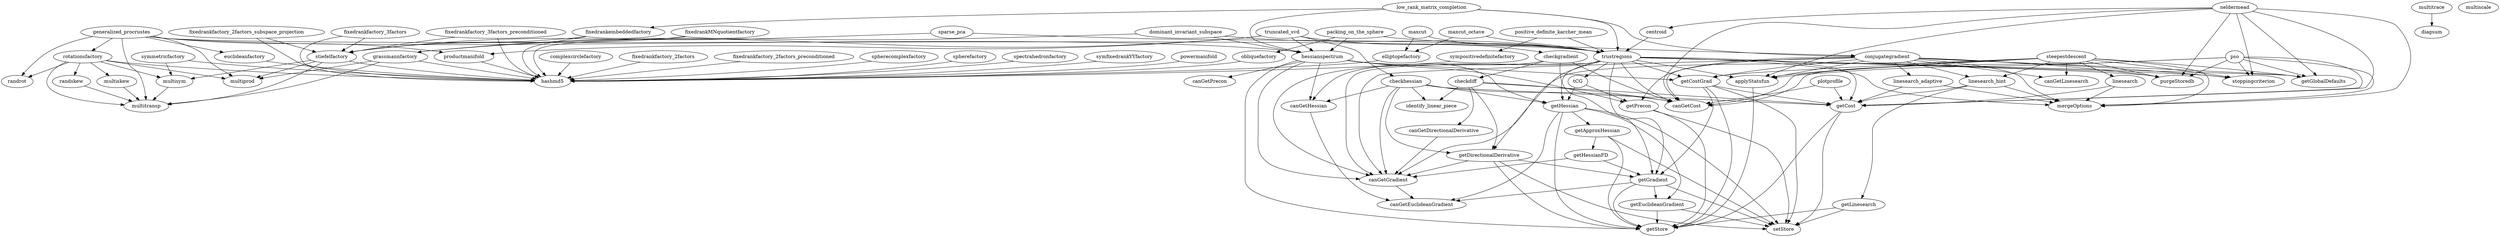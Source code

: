 /* Created by mdot for Matlab */
digraph m2html {
  dominant_invariant_subspace -> grassmannfactory;
  dominant_invariant_subspace -> trustregions;
  dominant_invariant_subspace -> hessianspectrum;
  generalized_procrustes -> euclideanfactory;
  generalized_procrustes -> randrot;
  generalized_procrustes -> rotationsfactory;
  generalized_procrustes -> trustregions;
  generalized_procrustes -> hessianspectrum;
  generalized_procrustes -> multiprod;
  generalized_procrustes -> multitransp;
  generalized_procrustes -> productmanifold;
  low_rank_matrix_completion -> fixedrankembeddedfactory;
  low_rank_matrix_completion -> conjugategradient;
  low_rank_matrix_completion -> trustregions;
  low_rank_matrix_completion -> hessianspectrum;
  maxcut -> elliptopefactory;
  maxcut -> trustregions;
  maxcut_octave -> elliptopefactory;
  maxcut_octave -> trustregions;
  packing_on_the_sphere -> obliquefactory;
  packing_on_the_sphere -> conjugategradient;
  packing_on_the_sphere -> hessianspectrum;
  positive_definite_karcher_mean -> sympositivedefinitefactory;
  positive_definite_karcher_mean -> trustregions;
  sparse_pca -> stiefelfactory;
  sparse_pca -> trustregions;
  truncated_svd -> grassmannfactory;
  truncated_svd -> trustregions;
  truncated_svd -> checkgradient;
  truncated_svd -> checkhessian;
  truncated_svd -> hessianspectrum;
  truncated_svd -> productmanifold;
  complexcirclefactory -> hashmd5;
  euclideanfactory -> hashmd5;
  symmetricfactory -> hashmd5;
  symmetricfactory -> multisym;
  fixedrankMNquotientfactory -> stiefelfactory;
  fixedrankMNquotientfactory -> hashmd5;
  fixedrankembeddedfactory -> stiefelfactory;
  fixedrankembeddedfactory -> hashmd5;
  fixedrankfactory_2factors -> hashmd5;
  fixedrankfactory_2factors_preconditioned -> hashmd5;
  fixedrankfactory_2factors_subspace_projection -> stiefelfactory;
  fixedrankfactory_2factors_subspace_projection -> hashmd5;
  fixedrankfactory_3factors -> stiefelfactory;
  fixedrankfactory_3factors -> hashmd5;
  fixedrankfactory_3factors_preconditioned -> stiefelfactory;
  fixedrankfactory_3factors_preconditioned -> hashmd5;
  grassmannfactory -> hashmd5;
  grassmannfactory -> multiprod;
  grassmannfactory -> multitransp;
  obliquefactory -> hashmd5;
  randskew -> multitransp;
  rotationsfactory -> randrot;
  rotationsfactory -> randskew;
  rotationsfactory -> hashmd5;
  rotationsfactory -> multiprod;
  rotationsfactory -> multiskew;
  rotationsfactory -> multisym;
  rotationsfactory -> multitransp;
  spherecomplexfactory -> hashmd5;
  spherefactory -> hashmd5;
  stiefelfactory -> hashmd5;
  stiefelfactory -> multiprod;
  stiefelfactory -> multisym;
  stiefelfactory -> multitransp;
  elliptopefactory -> hashmd5;
  spectrahedronfactory -> hashmd5;
  symfixedrankYYfactory -> hashmd5;
  sympositivedefinitefactory -> hashmd5;
  applyStatsfun -> getStore;
  canGetDirectionalDerivative -> canGetGradient;
  canGetGradient -> canGetEuclideanGradient;
  canGetHessian -> canGetEuclideanGradient;
  getApproxHessian -> getHessianFD;
  getApproxHessian -> getStore;
  getApproxHessian -> setStore;
  getCost -> getStore;
  getCost -> setStore;
  getCostGrad -> getCost;
  getCostGrad -> getGradient;
  getCostGrad -> getStore;
  getCostGrad -> setStore;
  getDirectionalDerivative -> canGetGradient;
  getDirectionalDerivative -> getGradient;
  getDirectionalDerivative -> getStore;
  getDirectionalDerivative -> setStore;
  getEuclideanGradient -> getStore;
  getEuclideanGradient -> setStore;
  getGradient -> canGetEuclideanGradient;
  getGradient -> getEuclideanGradient;
  getGradient -> getStore;
  getGradient -> setStore;
  getHessian -> canGetEuclideanGradient;
  getHessian -> getApproxHessian;
  getHessian -> getEuclideanGradient;
  getHessian -> getStore;
  getHessian -> setStore;
  getHessianFD -> canGetGradient;
  getHessianFD -> getGradient;
  getLinesearch -> getStore;
  getLinesearch -> setStore;
  getPrecon -> getStore;
  getPrecon -> setStore;
  conjugategradient -> applyStatsfun;
  conjugategradient -> canGetCost;
  conjugategradient -> canGetGradient;
  conjugategradient -> canGetLinesearch;
  conjugategradient -> getCostGrad;
  conjugategradient -> getGlobalDefaults;
  conjugategradient -> getPrecon;
  conjugategradient -> mergeOptions;
  conjugategradient -> purgeStoredb;
  conjugategradient -> stoppingcriterion;
  conjugategradient -> linesearch_adaptive;
  conjugategradient -> linesearch_hint;
  linesearch -> getCost;
  linesearch -> mergeOptions;
  linesearch_adaptive -> getCost;
  linesearch_adaptive -> mergeOptions;
  linesearch_hint -> getCost;
  linesearch_hint -> getLinesearch;
  linesearch_hint -> mergeOptions;
  centroid -> trustregions;
  neldermead -> applyStatsfun;
  neldermead -> canGetCost;
  neldermead -> getCost;
  neldermead -> getGlobalDefaults;
  neldermead -> mergeOptions;
  neldermead -> purgeStoredb;
  neldermead -> stoppingcriterion;
  neldermead -> centroid;
  pso -> applyStatsfun;
  pso -> canGetCost;
  pso -> getCost;
  pso -> getGlobalDefaults;
  pso -> mergeOptions;
  pso -> purgeStoredb;
  pso -> stoppingcriterion;
  steepestdescent -> applyStatsfun;
  steepestdescent -> canGetCost;
  steepestdescent -> canGetGradient;
  steepestdescent -> canGetLinesearch;
  steepestdescent -> getCostGrad;
  steepestdescent -> getGlobalDefaults;
  steepestdescent -> mergeOptions;
  steepestdescent -> purgeStoredb;
  steepestdescent -> stoppingcriterion;
  steepestdescent -> linesearch;
  steepestdescent -> linesearch_hint;
  tCG -> getHessian;
  tCG -> getPrecon;
  trustregions -> applyStatsfun;
  trustregions -> canGetCost;
  trustregions -> canGetGradient;
  trustregions -> canGetHessian;
  trustregions -> getCost;
  trustregions -> getCostGrad;
  trustregions -> getDirectionalDerivative;
  trustregions -> getGlobalDefaults;
  trustregions -> getGradient;
  trustregions -> getHessian;
  trustregions -> mergeOptions;
  trustregions -> purgeStoredb;
  trustregions -> stoppingcriterion;
  trustregions -> tCG;
  checkdiff -> canGetCost;
  checkdiff -> canGetDirectionalDerivative;
  checkdiff -> getCost;
  checkdiff -> getDirectionalDerivative;
  checkdiff -> identify_linear_piece;
  checkgradient -> canGetCost;
  checkgradient -> canGetGradient;
  checkgradient -> getGradient;
  checkgradient -> checkdiff;
  checkhessian -> canGetCost;
  checkhessian -> canGetGradient;
  checkhessian -> canGetHessian;
  checkhessian -> getCost;
  checkhessian -> getDirectionalDerivative;
  checkhessian -> getHessian;
  checkhessian -> identify_linear_piece;
  hessianspectrum -> canGetGradient;
  hessianspectrum -> canGetHessian;
  hessianspectrum -> canGetPrecon;
  hessianspectrum -> getCostGrad;
  hessianspectrum -> getHessian;
  hessianspectrum -> getPrecon;
  hessianspectrum -> getStore;
  multiskew -> multitransp;
  multisym -> multitransp;
  multitrace -> diagsum;
  plotprofile -> canGetCost;
  plotprofile -> getCost;
  powermanifold -> hashmd5;
  productmanifold -> hashmd5;

  dominant_invariant_subspace [URL="examples/dominant_invariant_subspace.html"];
  generalized_procrustes [URL="examples/generalized_procrustes.html"];
  low_rank_matrix_completion [URL="examples/low_rank_matrix_completion.html"];
  maxcut [URL="examples/maxcut.html"];
  maxcut_octave [URL="examples/maxcut_octave.html"];
  packing_on_the_sphere [URL="examples/packing_on_the_sphere.html"];
  positive_definite_karcher_mean [URL="examples/positive_definite_karcher_mean.html"];
  sparse_pca [URL="examples/sparse_pca.html"];
  truncated_svd [URL="examples/truncated_svd.html"];
  complexcirclefactory [URL="manopt/manifolds/complexcircle/complexcirclefactory.html"];
  euclideanfactory [URL="manopt/manifolds/euclidean/euclideanfactory.html"];
  symmetricfactory [URL="manopt/manifolds/euclidean/symmetricfactory.html"];
  fixedrankMNquotientfactory [URL="manopt/manifolds/fixedrank/fixedrankMNquotientfactory.html"];
  fixedrankembeddedfactory [URL="manopt/manifolds/fixedrank/fixedrankembeddedfactory.html"];
  fixedrankfactory_2factors [URL="manopt/manifolds/fixedrank/fixedrankfactory_2factors.html"];
  fixedrankfactory_2factors_preconditioned [URL="manopt/manifolds/fixedrank/fixedrankfactory_2factors_preconditioned.html"];
  fixedrankfactory_2factors_subspace_projection [URL="manopt/manifolds/fixedrank/fixedrankfactory_2factors_subspace_projection.html"];
  fixedrankfactory_3factors [URL="manopt/manifolds/fixedrank/fixedrankfactory_3factors.html"];
  fixedrankfactory_3factors_preconditioned [URL="manopt/manifolds/fixedrank/fixedrankfactory_3factors_preconditioned.html"];
  grassmannfactory [URL="manopt/manifolds/grassmann/grassmannfactory.html"];
  obliquefactory [URL="manopt/manifolds/oblique/obliquefactory.html"];
  randrot [URL="manopt/manifolds/rotations/randrot.html"];
  randskew [URL="manopt/manifolds/rotations/randskew.html"];
  rotationsfactory [URL="manopt/manifolds/rotations/rotationsfactory.html"];
  spherecomplexfactory [URL="manopt/manifolds/sphere/spherecomplexfactory.html"];
  spherefactory [URL="manopt/manifolds/sphere/spherefactory.html"];
  stiefelfactory [URL="manopt/manifolds/stiefel/stiefelfactory.html"];
  elliptopefactory [URL="manopt/manifolds/symfixedrank/elliptopefactory.html"];
  spectrahedronfactory [URL="manopt/manifolds/symfixedrank/spectrahedronfactory.html"];
  symfixedrankYYfactory [URL="manopt/manifolds/symfixedrank/symfixedrankYYfactory.html"];
  sympositivedefinitefactory [URL="manopt/manifolds/symfixedrank/sympositivedefinitefactory.html"];
  applyStatsfun [URL="manopt/privatetools/applyStatsfun.html"];
  canGetCost [URL="manopt/privatetools/canGetCost.html"];
  canGetDirectionalDerivative [URL="manopt/privatetools/canGetDirectionalDerivative.html"];
  canGetEuclideanGradient [URL="manopt/privatetools/canGetEuclideanGradient.html"];
  canGetGradient [URL="manopt/privatetools/canGetGradient.html"];
  canGetHessian [URL="manopt/privatetools/canGetHessian.html"];
  canGetLinesearch [URL="manopt/privatetools/canGetLinesearch.html"];
  canGetPrecon [URL="manopt/privatetools/canGetPrecon.html"];
  getApproxHessian [URL="manopt/privatetools/getApproxHessian.html"];
  getCost [URL="manopt/privatetools/getCost.html"];
  getCostGrad [URL="manopt/privatetools/getCostGrad.html"];
  getDirectionalDerivative [URL="manopt/privatetools/getDirectionalDerivative.html"];
  getEuclideanGradient [URL="manopt/privatetools/getEuclideanGradient.html"];
  getGlobalDefaults [URL="manopt/privatetools/getGlobalDefaults.html"];
  getGradient [URL="manopt/privatetools/getGradient.html"];
  getHessian [URL="manopt/privatetools/getHessian.html"];
  getHessianFD [URL="manopt/privatetools/getHessianFD.html"];
  getLinesearch [URL="manopt/privatetools/getLinesearch.html"];
  getPrecon [URL="manopt/privatetools/getPrecon.html"];
  getStore [URL="manopt/privatetools/getStore.html"];
  hashmd5 [URL="manopt/privatetools/hashmd5.html"];
  mergeOptions [URL="manopt/privatetools/mergeOptions.html"];
  purgeStoredb [URL="manopt/privatetools/purgeStoredb.html"];
  setStore [URL="manopt/privatetools/setStore.html"];
  stoppingcriterion [URL="manopt/privatetools/stoppingcriterion.html"];
  conjugategradient [URL="manopt/solvers/conjugategradient/conjugategradient.html"];
  linesearch [URL="manopt/solvers/linesearch/linesearch.html"];
  linesearch_adaptive [URL="manopt/solvers/linesearch/linesearch_adaptive.html"];
  linesearch_hint [URL="manopt/solvers/linesearch/linesearch_hint.html"];
  centroid [URL="manopt/solvers/neldermead/centroid.html"];
  neldermead [URL="manopt/solvers/neldermead/neldermead.html"];
  pso [URL="manopt/solvers/pso/pso.html"];
  steepestdescent [URL="manopt/solvers/steepestdescent/steepestdescent.html"];
  tCG [URL="manopt/solvers/trustregions/tCG.html"];
  trustregions [URL="manopt/solvers/trustregions/trustregions.html"];
  checkdiff [URL="manopt/tools/checkdiff.html"];
  checkgradient [URL="manopt/tools/checkgradient.html"];
  checkhessian [URL="manopt/tools/checkhessian.html"];
  diagsum [URL="manopt/tools/diagsum.html"];
  hessianspectrum [URL="manopt/tools/hessianspectrum.html"];
  identify_linear_piece [URL="manopt/tools/identify_linear_piece.html"];
  multiprod [URL="manopt/tools/multiprod.html"];
  multiscale [URL="manopt/tools/multiscale.html"];
  multiskew [URL="manopt/tools/multiskew.html"];
  multisym [URL="manopt/tools/multisym.html"];
  multitrace [URL="manopt/tools/multitrace.html"];
  multitransp [URL="manopt/tools/multitransp.html"];
  plotprofile [URL="manopt/tools/plotprofile.html"];
  powermanifold [URL="manopt/tools/powermanifold.html"];
  productmanifold [URL="manopt/tools/productmanifold.html"];
}